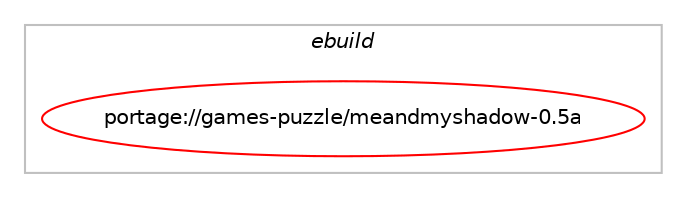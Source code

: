 digraph prolog {

# *************
# Graph options
# *************

newrank=true;
concentrate=true;
compound=true;
graph [rankdir=LR,fontname=Helvetica,fontsize=10,ranksep=1.5];#, ranksep=2.5, nodesep=0.2];
edge  [arrowhead=vee];
node  [fontname=Helvetica,fontsize=10];

# **********
# The ebuild
# **********

subgraph cluster_leftcol {
color=gray;
label=<<i>ebuild</i>>;
id [label="portage://games-puzzle/meandmyshadow-0.5a", color=red, width=4, href="../games-puzzle/meandmyshadow-0.5a.svg"];
}

# ****************
# The dependencies
# ****************

subgraph cluster_midcol {
color=gray;
label=<<i>dependencies</i>>;
subgraph cluster_compile {
fillcolor="#eeeeee";
style=filled;
label=<<i>compile</i>>;
# *** BEGIN UNKNOWN DEPENDENCY TYPE (TODO) ***
# id -> equal(use_conditional_group(positive,lua_single_target_lua5-3,portage://games-puzzle/meandmyshadow-0.5a,[package_dependency(portage://games-puzzle/meandmyshadow-0.5a,install,no,dev-lang,lua,none,[,,],[slot(5.3)],[])]))
# *** END UNKNOWN DEPENDENCY TYPE (TODO) ***

# *** BEGIN UNKNOWN DEPENDENCY TYPE (TODO) ***
# id -> equal(use_conditional_group(positive,lua_single_target_lua5-4,portage://games-puzzle/meandmyshadow-0.5a,[package_dependency(portage://games-puzzle/meandmyshadow-0.5a,install,no,dev-lang,lua,none,[,,],[slot(5.4)],[])]))
# *** END UNKNOWN DEPENDENCY TYPE (TODO) ***

# *** BEGIN UNKNOWN DEPENDENCY TYPE (TODO) ***
# id -> equal(package_dependency(portage://games-puzzle/meandmyshadow-0.5a,install,no,app-arch,libarchive,none,[,,],any_same_slot,[]))
# *** END UNKNOWN DEPENDENCY TYPE (TODO) ***

# *** BEGIN UNKNOWN DEPENDENCY TYPE (TODO) ***
# id -> equal(package_dependency(portage://games-puzzle/meandmyshadow-0.5a,install,no,dev-util,desktop-file-utils,none,[,,],[],[]))
# *** END UNKNOWN DEPENDENCY TYPE (TODO) ***

# *** BEGIN UNKNOWN DEPENDENCY TYPE (TODO) ***
# id -> equal(package_dependency(portage://games-puzzle/meandmyshadow-0.5a,install,no,media-libs,libsdl2,none,[,,],[],[use(enable(sound),none),use(enable(video),none)]))
# *** END UNKNOWN DEPENDENCY TYPE (TODO) ***

# *** BEGIN UNKNOWN DEPENDENCY TYPE (TODO) ***
# id -> equal(package_dependency(portage://games-puzzle/meandmyshadow-0.5a,install,no,media-libs,sdl2-image,none,[,,],[],[use(enable(jpeg),none),use(enable(png),none)]))
# *** END UNKNOWN DEPENDENCY TYPE (TODO) ***

# *** BEGIN UNKNOWN DEPENDENCY TYPE (TODO) ***
# id -> equal(package_dependency(portage://games-puzzle/meandmyshadow-0.5a,install,no,media-libs,sdl2-mixer,none,[,,],[],[use(enable(vorbis),none)]))
# *** END UNKNOWN DEPENDENCY TYPE (TODO) ***

# *** BEGIN UNKNOWN DEPENDENCY TYPE (TODO) ***
# id -> equal(package_dependency(portage://games-puzzle/meandmyshadow-0.5a,install,no,media-libs,sdl2-ttf,none,[,,],[],[]))
# *** END UNKNOWN DEPENDENCY TYPE (TODO) ***

# *** BEGIN UNKNOWN DEPENDENCY TYPE (TODO) ***
# id -> equal(package_dependency(portage://games-puzzle/meandmyshadow-0.5a,install,no,net-misc,curl,none,[,,],[],[use(enable(ssl),none)]))
# *** END UNKNOWN DEPENDENCY TYPE (TODO) ***

# *** BEGIN UNKNOWN DEPENDENCY TYPE (TODO) ***
# id -> equal(package_dependency(portage://games-puzzle/meandmyshadow-0.5a,install,no,x11-misc,shared-mime-info,none,[,,],[],[]))
# *** END UNKNOWN DEPENDENCY TYPE (TODO) ***

}
subgraph cluster_compileandrun {
fillcolor="#eeeeee";
style=filled;
label=<<i>compile and run</i>>;
}
subgraph cluster_run {
fillcolor="#eeeeee";
style=filled;
label=<<i>run</i>>;
# *** BEGIN UNKNOWN DEPENDENCY TYPE (TODO) ***
# id -> equal(use_conditional_group(positive,lua_single_target_lua5-3,portage://games-puzzle/meandmyshadow-0.5a,[package_dependency(portage://games-puzzle/meandmyshadow-0.5a,run,no,dev-lang,lua,none,[,,],[slot(5.3)],[])]))
# *** END UNKNOWN DEPENDENCY TYPE (TODO) ***

# *** BEGIN UNKNOWN DEPENDENCY TYPE (TODO) ***
# id -> equal(use_conditional_group(positive,lua_single_target_lua5-4,portage://games-puzzle/meandmyshadow-0.5a,[package_dependency(portage://games-puzzle/meandmyshadow-0.5a,run,no,dev-lang,lua,none,[,,],[slot(5.4)],[])]))
# *** END UNKNOWN DEPENDENCY TYPE (TODO) ***

# *** BEGIN UNKNOWN DEPENDENCY TYPE (TODO) ***
# id -> equal(package_dependency(portage://games-puzzle/meandmyshadow-0.5a,run,no,app-arch,libarchive,none,[,,],any_same_slot,[]))
# *** END UNKNOWN DEPENDENCY TYPE (TODO) ***

# *** BEGIN UNKNOWN DEPENDENCY TYPE (TODO) ***
# id -> equal(package_dependency(portage://games-puzzle/meandmyshadow-0.5a,run,no,media-libs,libsdl2,none,[,,],[],[use(enable(sound),none),use(enable(video),none)]))
# *** END UNKNOWN DEPENDENCY TYPE (TODO) ***

# *** BEGIN UNKNOWN DEPENDENCY TYPE (TODO) ***
# id -> equal(package_dependency(portage://games-puzzle/meandmyshadow-0.5a,run,no,media-libs,sdl2-image,none,[,,],[],[use(enable(jpeg),none),use(enable(png),none)]))
# *** END UNKNOWN DEPENDENCY TYPE (TODO) ***

# *** BEGIN UNKNOWN DEPENDENCY TYPE (TODO) ***
# id -> equal(package_dependency(portage://games-puzzle/meandmyshadow-0.5a,run,no,media-libs,sdl2-mixer,none,[,,],[],[use(enable(vorbis),none)]))
# *** END UNKNOWN DEPENDENCY TYPE (TODO) ***

# *** BEGIN UNKNOWN DEPENDENCY TYPE (TODO) ***
# id -> equal(package_dependency(portage://games-puzzle/meandmyshadow-0.5a,run,no,media-libs,sdl2-ttf,none,[,,],[],[]))
# *** END UNKNOWN DEPENDENCY TYPE (TODO) ***

# *** BEGIN UNKNOWN DEPENDENCY TYPE (TODO) ***
# id -> equal(package_dependency(portage://games-puzzle/meandmyshadow-0.5a,run,no,net-misc,curl,none,[,,],[],[use(enable(ssl),none)]))
# *** END UNKNOWN DEPENDENCY TYPE (TODO) ***

}
}

# **************
# The candidates
# **************

subgraph cluster_choices {
rank=same;
color=gray;
label=<<i>candidates</i>>;

}

}
